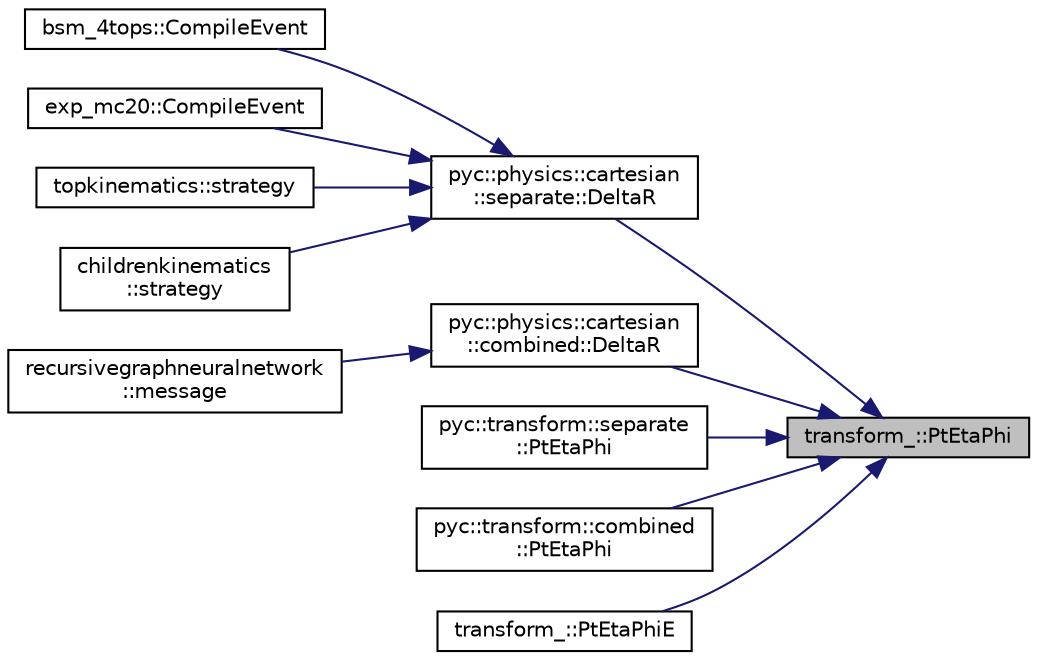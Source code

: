 digraph "transform_::PtEtaPhi"
{
 // INTERACTIVE_SVG=YES
 // LATEX_PDF_SIZE
  edge [fontname="Helvetica",fontsize="10",labelfontname="Helvetica",labelfontsize="10"];
  node [fontname="Helvetica",fontsize="10",shape=record];
  rankdir="RL";
  Node1 [label="transform_::PtEtaPhi",height=0.2,width=0.4,color="black", fillcolor="grey75", style="filled", fontcolor="black",tooltip="Computes the transverse momentum (Pt), pseudorapidity (Eta), and azimuthal angle (Phi) from a momentu..."];
  Node1 -> Node2 [dir="back",color="midnightblue",fontsize="10",style="solid",fontname="Helvetica"];
  Node2 [label="pyc::physics::cartesian\l::separate::DeltaR",height=0.2,width=0.4,color="black", fillcolor="white", style="filled",URL="$namespacepyc_1_1physics_1_1cartesian_1_1separate.html#adbd2ec240755f1bf46b2c157f0325669",tooltip=" "];
  Node2 -> Node3 [dir="back",color="midnightblue",fontsize="10",style="solid",fontname="Helvetica"];
  Node3 [label="bsm_4tops::CompileEvent",height=0.2,width=0.4,color="black", fillcolor="white", style="filled",URL="$classbsm__4tops.html#afcada10605cf6904f5e2d60c3791ffc3",tooltip=" "];
  Node2 -> Node4 [dir="back",color="midnightblue",fontsize="10",style="solid",fontname="Helvetica"];
  Node4 [label="exp_mc20::CompileEvent",height=0.2,width=0.4,color="black", fillcolor="white", style="filled",URL="$classexp__mc20.html#ac468950eb1e018cd71513c6b5c013336",tooltip=" "];
  Node2 -> Node5 [dir="back",color="midnightblue",fontsize="10",style="solid",fontname="Helvetica"];
  Node5 [label="topkinematics::strategy",height=0.2,width=0.4,color="black", fillcolor="white", style="filled",URL="$classtopkinematics.html#acf450e4907cff9104f1fc70fa04de276",tooltip=" "];
  Node2 -> Node6 [dir="back",color="midnightblue",fontsize="10",style="solid",fontname="Helvetica"];
  Node6 [label="childrenkinematics\l::strategy",height=0.2,width=0.4,color="black", fillcolor="white", style="filled",URL="$classchildrenkinematics.html#a9dfe1425443601d0af03eab580722b76",tooltip=" "];
  Node1 -> Node7 [dir="back",color="midnightblue",fontsize="10",style="solid",fontname="Helvetica"];
  Node7 [label="pyc::physics::cartesian\l::combined::DeltaR",height=0.2,width=0.4,color="black", fillcolor="white", style="filled",URL="$namespacepyc_1_1physics_1_1cartesian_1_1combined.html#ada89277d3b7f28e15501e5c943516fe0",tooltip=" "];
  Node7 -> Node8 [dir="back",color="midnightblue",fontsize="10",style="solid",fontname="Helvetica"];
  Node8 [label="recursivegraphneuralnetwork\l::message",height=0.2,width=0.4,color="black", fillcolor="white", style="filled",URL="$classrecursivegraphneuralnetwork.html#a7c83216c5899b14dcc03ccf368209ee1",tooltip=" "];
  Node1 -> Node9 [dir="back",color="midnightblue",fontsize="10",style="solid",fontname="Helvetica"];
  Node9 [label="pyc::transform::separate\l::PtEtaPhi",height=0.2,width=0.4,color="black", fillcolor="white", style="filled",URL="$namespacepyc_1_1transform_1_1separate.html#ad60db4e9ce774257d24304aa205418a8",tooltip=" "];
  Node1 -> Node10 [dir="back",color="midnightblue",fontsize="10",style="solid",fontname="Helvetica"];
  Node10 [label="pyc::transform::combined\l::PtEtaPhi",height=0.2,width=0.4,color="black", fillcolor="white", style="filled",URL="$namespacepyc_1_1transform_1_1combined.html#aef62cf52a35f4aef17136491672c9caa",tooltip=" "];
  Node1 -> Node11 [dir="back",color="midnightblue",fontsize="10",style="solid",fontname="Helvetica"];
  Node11 [label="transform_::PtEtaPhiE",height=0.2,width=0.4,color="black", fillcolor="white", style="filled",URL="$namespacetransform__.html#a0564930def9a67318624f21aa822860e",tooltip="Computes the transverse momentum (Pt), pseudorapidity (Eta), azimuthal angle (Phi),..."];
}
